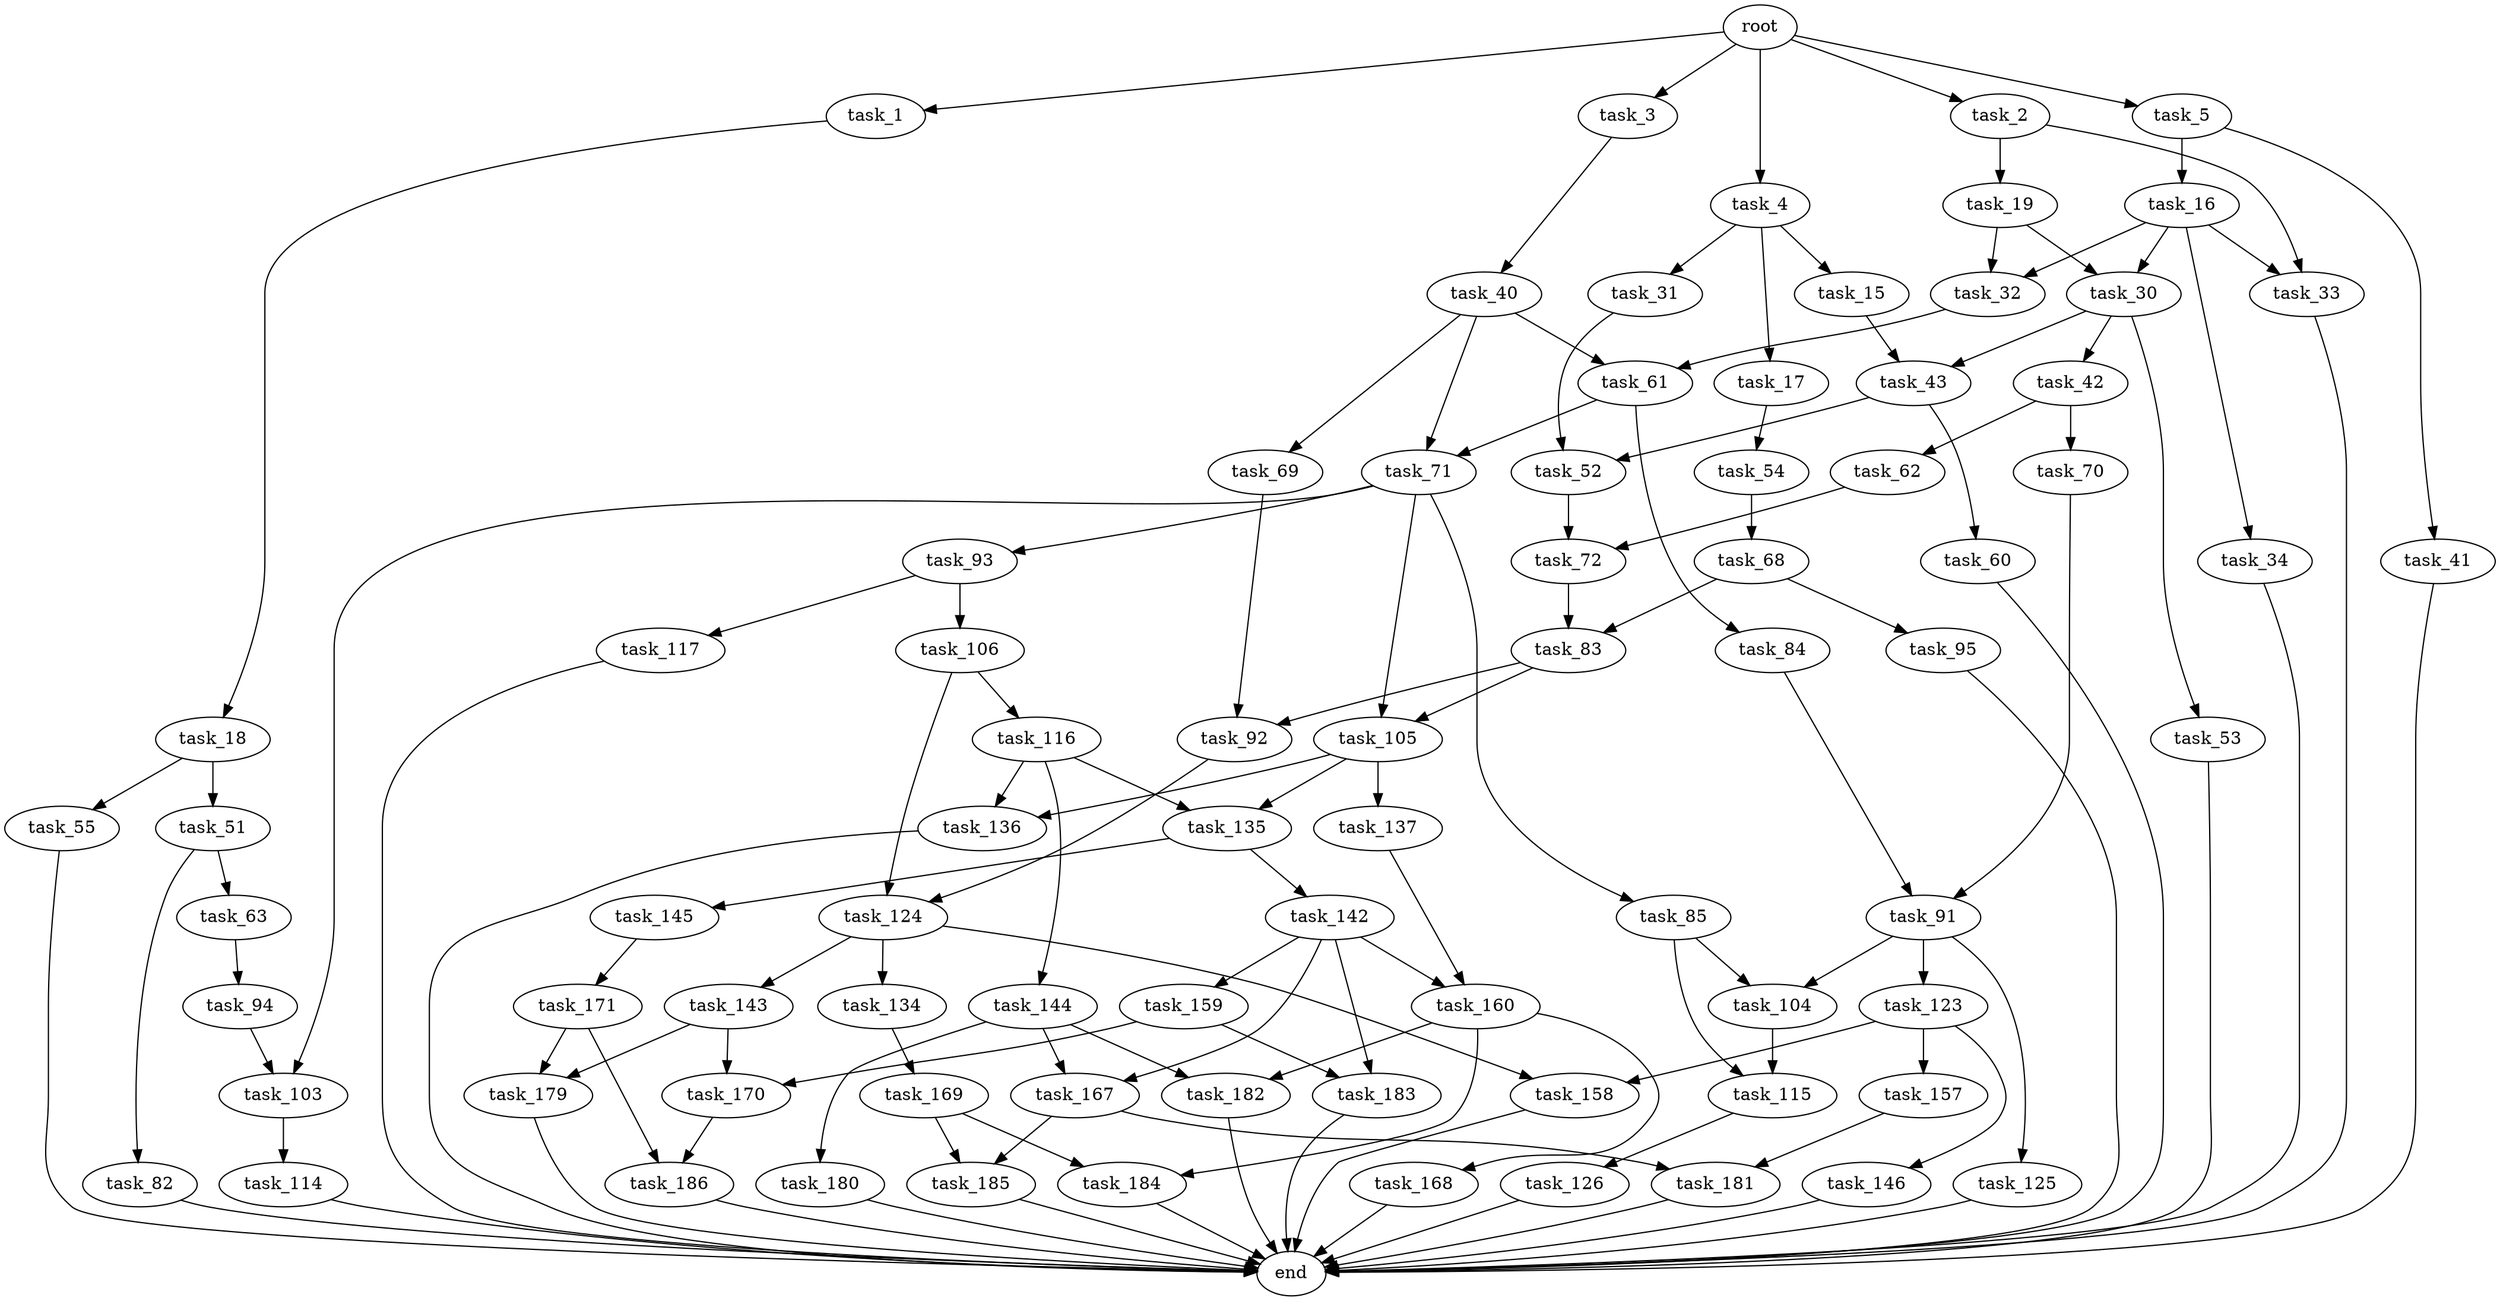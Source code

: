 digraph G {
  root [size="0.000000"];
  task_1 [size="367627466770.000000"];
  task_2 [size="15268771757.000000"];
  task_3 [size="42746541311.000000"];
  task_4 [size="12127925822.000000"];
  task_5 [size="18050451550.000000"];
  task_15 [size="17027324378.000000"];
  task_16 [size="57103647749.000000"];
  task_17 [size="44409740643.000000"];
  task_18 [size="231928233984.000000"];
  task_19 [size="782757789696.000000"];
  task_30 [size="368293445632.000000"];
  task_31 [size="782757789696.000000"];
  task_32 [size="6319368689.000000"];
  task_33 [size="28991029248.000000"];
  task_34 [size="134217728000.000000"];
  task_40 [size="8589934592.000000"];
  task_41 [size="901776581.000000"];
  task_42 [size="782757789696.000000"];
  task_43 [size="683342034.000000"];
  task_51 [size="403416947211.000000"];
  task_52 [size="28186710539.000000"];
  task_53 [size="549755813888.000000"];
  task_54 [size="68719476736.000000"];
  task_55 [size="198225196183.000000"];
  task_60 [size="16565897389.000000"];
  task_61 [size="925614325.000000"];
  task_62 [size="493676680858.000000"];
  task_63 [size="13114935169.000000"];
  task_68 [size="22686423265.000000"];
  task_69 [size="782757789696.000000"];
  task_70 [size="211363712192.000000"];
  task_71 [size="17457162441.000000"];
  task_72 [size="519269393.000000"];
  task_82 [size="1519993948.000000"];
  task_83 [size="782757789696.000000"];
  task_84 [size="705966304.000000"];
  task_85 [size="134217728000.000000"];
  task_91 [size="381412121759.000000"];
  task_92 [size="138431681732.000000"];
  task_93 [size="734104816493.000000"];
  task_94 [size="1382873117.000000"];
  task_95 [size="634925048908.000000"];
  task_103 [size="8256941657.000000"];
  task_104 [size="45576307668.000000"];
  task_105 [size="42598378335.000000"];
  task_106 [size="368293445632.000000"];
  task_114 [size="96262030464.000000"];
  task_115 [size="773000743842.000000"];
  task_116 [size="1012394906125.000000"];
  task_117 [size="6969798460.000000"];
  task_123 [size="11572279439.000000"];
  task_124 [size="231928233984.000000"];
  task_125 [size="4100332808.000000"];
  task_126 [size="549755813888.000000"];
  task_134 [size="1639583774.000000"];
  task_135 [size="31888014542.000000"];
  task_136 [size="87334414156.000000"];
  task_137 [size="356660071841.000000"];
  task_142 [size="273376687861.000000"];
  task_143 [size="78480628330.000000"];
  task_144 [size="124721366015.000000"];
  task_145 [size="368293445632.000000"];
  task_146 [size="471139230750.000000"];
  task_157 [size="68719476736.000000"];
  task_158 [size="3376195040.000000"];
  task_159 [size="5601311820.000000"];
  task_160 [size="21285241062.000000"];
  task_167 [size="235707979951.000000"];
  task_168 [size="134217728000.000000"];
  task_169 [size="13530011301.000000"];
  task_170 [size="4955012684.000000"];
  task_171 [size="134217728000.000000"];
  task_179 [size="41513554840.000000"];
  task_180 [size="203386442596.000000"];
  task_181 [size="28991029248.000000"];
  task_182 [size="1864761616.000000"];
  task_183 [size="84725209769.000000"];
  task_184 [size="28991029248.000000"];
  task_185 [size="1073741824000.000000"];
  task_186 [size="21245139703.000000"];
  end [size="0.000000"];

  root -> task_1 [size="1.000000"];
  root -> task_2 [size="1.000000"];
  root -> task_3 [size="1.000000"];
  root -> task_4 [size="1.000000"];
  root -> task_5 [size="1.000000"];
  task_1 -> task_18 [size="838860800.000000"];
  task_2 -> task_19 [size="679477248.000000"];
  task_2 -> task_33 [size="679477248.000000"];
  task_3 -> task_40 [size="75497472.000000"];
  task_4 -> task_15 [size="411041792.000000"];
  task_4 -> task_17 [size="411041792.000000"];
  task_4 -> task_31 [size="411041792.000000"];
  task_5 -> task_16 [size="679477248.000000"];
  task_5 -> task_41 [size="679477248.000000"];
  task_15 -> task_43 [size="411041792.000000"];
  task_16 -> task_30 [size="209715200.000000"];
  task_16 -> task_32 [size="209715200.000000"];
  task_16 -> task_33 [size="209715200.000000"];
  task_16 -> task_34 [size="209715200.000000"];
  task_17 -> task_54 [size="33554432.000000"];
  task_18 -> task_51 [size="301989888.000000"];
  task_18 -> task_55 [size="301989888.000000"];
  task_19 -> task_30 [size="679477248.000000"];
  task_19 -> task_32 [size="679477248.000000"];
  task_30 -> task_42 [size="411041792.000000"];
  task_30 -> task_43 [size="411041792.000000"];
  task_30 -> task_53 [size="411041792.000000"];
  task_31 -> task_52 [size="679477248.000000"];
  task_32 -> task_61 [size="134217728.000000"];
  task_33 -> end [size="1.000000"];
  task_34 -> end [size="1.000000"];
  task_40 -> task_61 [size="33554432.000000"];
  task_40 -> task_69 [size="33554432.000000"];
  task_40 -> task_71 [size="33554432.000000"];
  task_41 -> end [size="1.000000"];
  task_42 -> task_62 [size="679477248.000000"];
  task_42 -> task_70 [size="679477248.000000"];
  task_43 -> task_52 [size="33554432.000000"];
  task_43 -> task_60 [size="33554432.000000"];
  task_51 -> task_63 [size="536870912.000000"];
  task_51 -> task_82 [size="536870912.000000"];
  task_52 -> task_72 [size="679477248.000000"];
  task_53 -> end [size="1.000000"];
  task_54 -> task_68 [size="134217728.000000"];
  task_55 -> end [size="1.000000"];
  task_60 -> end [size="1.000000"];
  task_61 -> task_71 [size="33554432.000000"];
  task_61 -> task_84 [size="33554432.000000"];
  task_62 -> task_72 [size="411041792.000000"];
  task_63 -> task_94 [size="209715200.000000"];
  task_68 -> task_83 [size="75497472.000000"];
  task_68 -> task_95 [size="75497472.000000"];
  task_69 -> task_92 [size="679477248.000000"];
  task_70 -> task_91 [size="209715200.000000"];
  task_71 -> task_85 [size="301989888.000000"];
  task_71 -> task_93 [size="301989888.000000"];
  task_71 -> task_103 [size="301989888.000000"];
  task_71 -> task_105 [size="301989888.000000"];
  task_72 -> task_83 [size="33554432.000000"];
  task_82 -> end [size="1.000000"];
  task_83 -> task_92 [size="679477248.000000"];
  task_83 -> task_105 [size="679477248.000000"];
  task_84 -> task_91 [size="33554432.000000"];
  task_85 -> task_104 [size="209715200.000000"];
  task_85 -> task_115 [size="209715200.000000"];
  task_91 -> task_104 [size="679477248.000000"];
  task_91 -> task_123 [size="679477248.000000"];
  task_91 -> task_125 [size="679477248.000000"];
  task_92 -> task_124 [size="536870912.000000"];
  task_93 -> task_106 [size="679477248.000000"];
  task_93 -> task_117 [size="679477248.000000"];
  task_94 -> task_103 [size="134217728.000000"];
  task_95 -> end [size="1.000000"];
  task_103 -> task_114 [size="134217728.000000"];
  task_104 -> task_115 [size="75497472.000000"];
  task_105 -> task_135 [size="679477248.000000"];
  task_105 -> task_136 [size="679477248.000000"];
  task_105 -> task_137 [size="679477248.000000"];
  task_106 -> task_116 [size="411041792.000000"];
  task_106 -> task_124 [size="411041792.000000"];
  task_114 -> end [size="1.000000"];
  task_115 -> task_126 [size="838860800.000000"];
  task_116 -> task_135 [size="838860800.000000"];
  task_116 -> task_136 [size="838860800.000000"];
  task_116 -> task_144 [size="838860800.000000"];
  task_117 -> end [size="1.000000"];
  task_123 -> task_146 [size="536870912.000000"];
  task_123 -> task_157 [size="536870912.000000"];
  task_123 -> task_158 [size="536870912.000000"];
  task_124 -> task_134 [size="301989888.000000"];
  task_124 -> task_143 [size="301989888.000000"];
  task_124 -> task_158 [size="301989888.000000"];
  task_125 -> end [size="1.000000"];
  task_126 -> end [size="1.000000"];
  task_134 -> task_169 [size="75497472.000000"];
  task_135 -> task_142 [size="536870912.000000"];
  task_135 -> task_145 [size="536870912.000000"];
  task_136 -> end [size="1.000000"];
  task_137 -> task_160 [size="679477248.000000"];
  task_142 -> task_159 [size="679477248.000000"];
  task_142 -> task_160 [size="679477248.000000"];
  task_142 -> task_167 [size="679477248.000000"];
  task_142 -> task_183 [size="679477248.000000"];
  task_143 -> task_170 [size="75497472.000000"];
  task_143 -> task_179 [size="75497472.000000"];
  task_144 -> task_167 [size="411041792.000000"];
  task_144 -> task_180 [size="411041792.000000"];
  task_144 -> task_182 [size="411041792.000000"];
  task_145 -> task_171 [size="411041792.000000"];
  task_146 -> end [size="1.000000"];
  task_157 -> task_181 [size="134217728.000000"];
  task_158 -> end [size="1.000000"];
  task_159 -> task_170 [size="134217728.000000"];
  task_159 -> task_183 [size="134217728.000000"];
  task_160 -> task_168 [size="536870912.000000"];
  task_160 -> task_182 [size="536870912.000000"];
  task_160 -> task_184 [size="536870912.000000"];
  task_167 -> task_181 [size="411041792.000000"];
  task_167 -> task_185 [size="411041792.000000"];
  task_168 -> end [size="1.000000"];
  task_169 -> task_184 [size="536870912.000000"];
  task_169 -> task_185 [size="536870912.000000"];
  task_170 -> task_186 [size="209715200.000000"];
  task_171 -> task_179 [size="209715200.000000"];
  task_171 -> task_186 [size="209715200.000000"];
  task_179 -> end [size="1.000000"];
  task_180 -> end [size="1.000000"];
  task_181 -> end [size="1.000000"];
  task_182 -> end [size="1.000000"];
  task_183 -> end [size="1.000000"];
  task_184 -> end [size="1.000000"];
  task_185 -> end [size="1.000000"];
  task_186 -> end [size="1.000000"];
}
